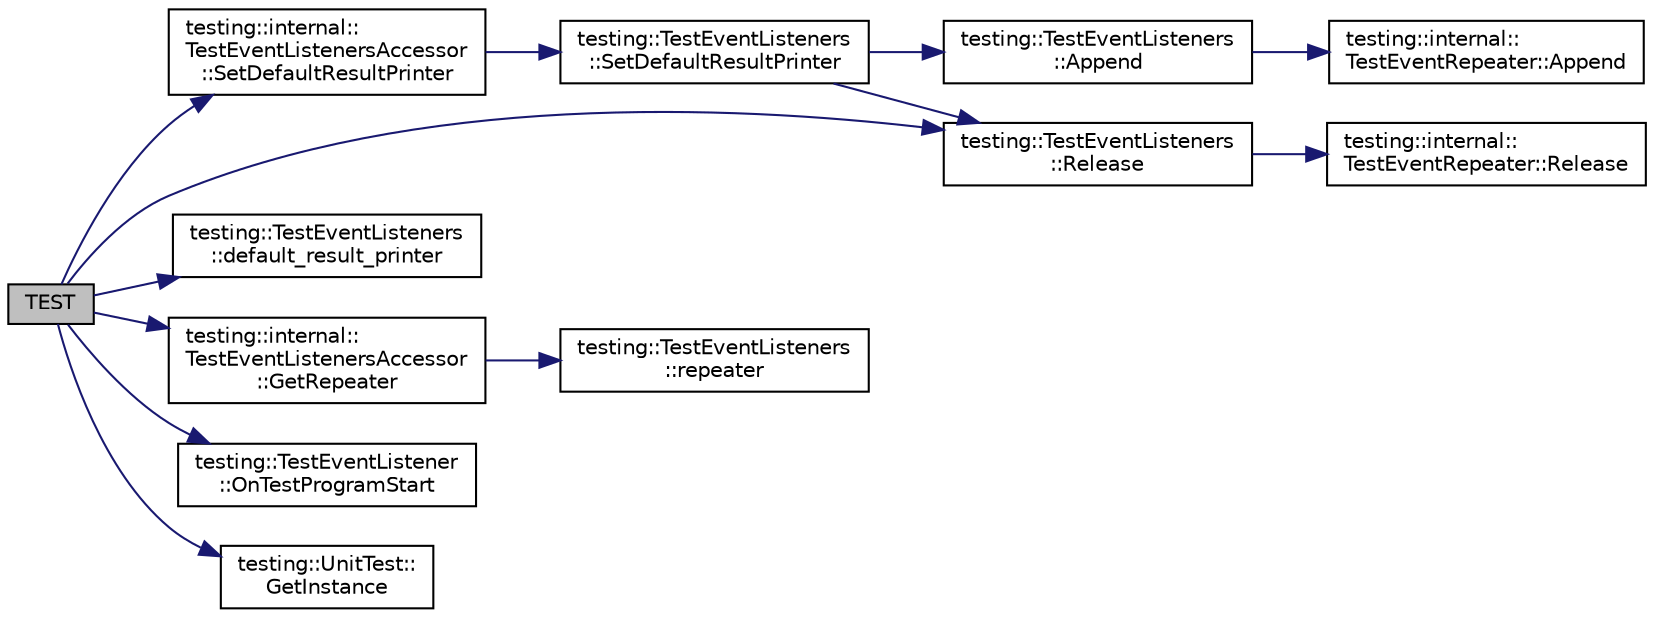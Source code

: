 digraph "TEST"
{
  edge [fontname="Helvetica",fontsize="10",labelfontname="Helvetica",labelfontsize="10"];
  node [fontname="Helvetica",fontsize="10",shape=record];
  rankdir="LR";
  Node395 [label="TEST",height=0.2,width=0.4,color="black", fillcolor="grey75", style="filled", fontcolor="black"];
  Node395 -> Node396 [color="midnightblue",fontsize="10",style="solid",fontname="Helvetica"];
  Node396 [label="testing::internal::\lTestEventListenersAccessor\l::SetDefaultResultPrinter",height=0.2,width=0.4,color="black", fillcolor="white", style="filled",URL="$d6/d5c/classtesting_1_1internal_1_1_test_event_listeners_accessor.html#ac8886c7cea5a4ad39aed276d3f58da75"];
  Node396 -> Node397 [color="midnightblue",fontsize="10",style="solid",fontname="Helvetica"];
  Node397 [label="testing::TestEventListeners\l::SetDefaultResultPrinter",height=0.2,width=0.4,color="black", fillcolor="white", style="filled",URL="$df/dab/classtesting_1_1_test_event_listeners.html#aeaab55da7c18c35fb12c27c18ff99955"];
  Node397 -> Node398 [color="midnightblue",fontsize="10",style="solid",fontname="Helvetica"];
  Node398 [label="testing::TestEventListeners\l::Release",height=0.2,width=0.4,color="black", fillcolor="white", style="filled",URL="$df/dab/classtesting_1_1_test_event_listeners.html#a038c9fa1975f84d6f3d25b52bc7bccdd"];
  Node398 -> Node399 [color="midnightblue",fontsize="10",style="solid",fontname="Helvetica"];
  Node399 [label="testing::internal::\lTestEventRepeater::Release",height=0.2,width=0.4,color="black", fillcolor="white", style="filled",URL="$d2/d7d/classtesting_1_1internal_1_1_test_event_repeater.html#ac77a3d127e4726e11694e4ee9cf3b793"];
  Node397 -> Node400 [color="midnightblue",fontsize="10",style="solid",fontname="Helvetica"];
  Node400 [label="testing::TestEventListeners\l::Append",height=0.2,width=0.4,color="black", fillcolor="white", style="filled",URL="$df/dab/classtesting_1_1_test_event_listeners.html#a1207dce74d64c1c39ffa6105560536a0"];
  Node400 -> Node401 [color="midnightblue",fontsize="10",style="solid",fontname="Helvetica"];
  Node401 [label="testing::internal::\lTestEventRepeater::Append",height=0.2,width=0.4,color="black", fillcolor="white", style="filled",URL="$d2/d7d/classtesting_1_1internal_1_1_test_event_repeater.html#ad154ce021881721a5c46994316b14cb1"];
  Node395 -> Node398 [color="midnightblue",fontsize="10",style="solid",fontname="Helvetica"];
  Node395 -> Node402 [color="midnightblue",fontsize="10",style="solid",fontname="Helvetica"];
  Node402 [label="testing::TestEventListeners\l::default_result_printer",height=0.2,width=0.4,color="black", fillcolor="white", style="filled",URL="$df/dab/classtesting_1_1_test_event_listeners.html#a6293443acb5af942eeec638b6aa6dcf2"];
  Node395 -> Node403 [color="midnightblue",fontsize="10",style="solid",fontname="Helvetica"];
  Node403 [label="testing::internal::\lTestEventListenersAccessor\l::GetRepeater",height=0.2,width=0.4,color="black", fillcolor="white", style="filled",URL="$d6/d5c/classtesting_1_1internal_1_1_test_event_listeners_accessor.html#a07c6f8644e509d0f23c0c16a60856387"];
  Node403 -> Node404 [color="midnightblue",fontsize="10",style="solid",fontname="Helvetica"];
  Node404 [label="testing::TestEventListeners\l::repeater",height=0.2,width=0.4,color="black", fillcolor="white", style="filled",URL="$df/dab/classtesting_1_1_test_event_listeners.html#ad28af964081553de465fbfc1c5a46650"];
  Node395 -> Node405 [color="midnightblue",fontsize="10",style="solid",fontname="Helvetica"];
  Node405 [label="testing::TestEventListener\l::OnTestProgramStart",height=0.2,width=0.4,color="black", fillcolor="white", style="filled",URL="$d1/d46/classtesting_1_1_test_event_listener.html#a5f6c84f39851e8a603a2d2e10063816b"];
  Node395 -> Node406 [color="midnightblue",fontsize="10",style="solid",fontname="Helvetica"];
  Node406 [label="testing::UnitTest::\lGetInstance",height=0.2,width=0.4,color="black", fillcolor="white", style="filled",URL="$d7/d47/classtesting_1_1_unit_test.html#a24192400b70b3b946746954e9574fb8e"];
}
